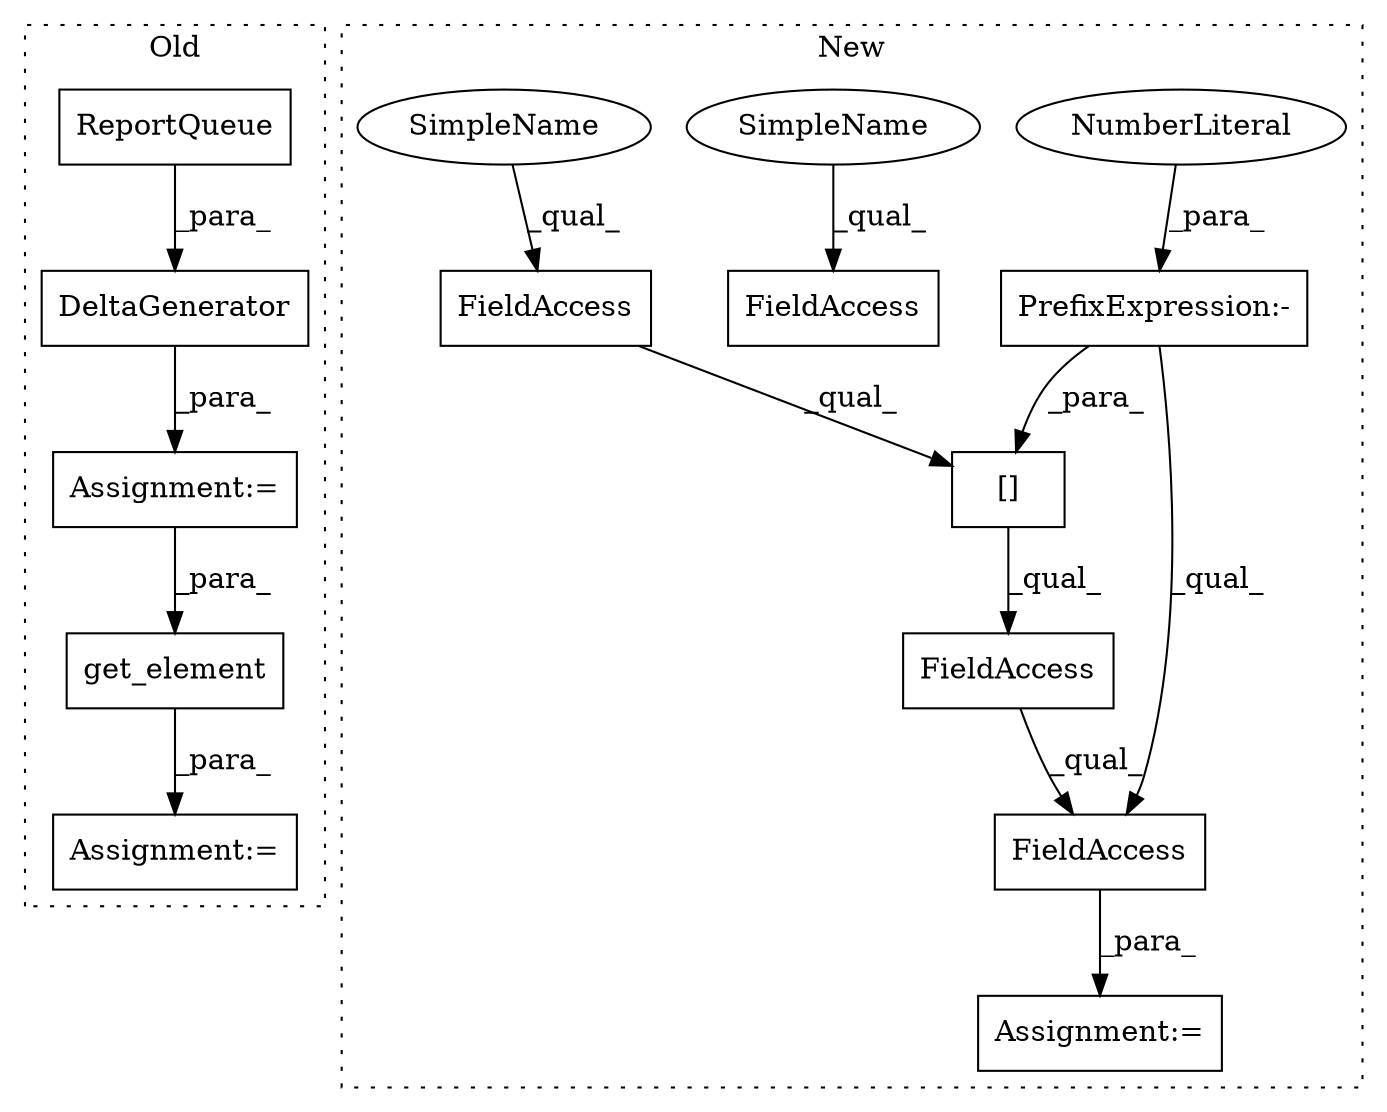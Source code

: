 digraph G {
subgraph cluster0 {
1 [label="ReportQueue" a="32" s="10515" l="13" shape="box"];
3 [label="get_element" a="32" s="10725,10739" l="12,1" shape="box"];
4 [label="DeltaGenerator" a="32" s="10500,10528" l="15,1" shape="box"];
12 [label="Assignment:=" a="7" s="10724" l="1" shape="box"];
13 [label="Assignment:=" a="7" s="10499" l="1" shape="box"];
label = "Old";
style="dotted";
}
subgraph cluster1 {
2 [label="[]" a="2" s="11092,11105" l="11,1" shape="box"];
5 [label="FieldAccess" a="22" s="11092" l="20" shape="box"];
6 [label="FieldAccess" a="22" s="11092" l="32" shape="box"];
7 [label="FieldAccess" a="22" s="11092" l="10" shape="box"];
8 [label="FieldAccess" a="22" s="10941" l="10" shape="box"];
9 [label="PrefixExpression:-" a="38" s="11103" l="1" shape="box"];
10 [label="NumberLiteral" a="34" s="11104" l="1" shape="ellipse"];
11 [label="Assignment:=" a="7" s="11091" l="1" shape="box"];
14 [label="SimpleName" a="42" s="10941" l="4" shape="ellipse"];
15 [label="SimpleName" a="42" s="11092" l="4" shape="ellipse"];
label = "New";
style="dotted";
}
1 -> 4 [label="_para_"];
2 -> 5 [label="_qual_"];
3 -> 12 [label="_para_"];
4 -> 13 [label="_para_"];
5 -> 6 [label="_qual_"];
6 -> 11 [label="_para_"];
7 -> 2 [label="_qual_"];
9 -> 2 [label="_para_"];
9 -> 6 [label="_qual_"];
10 -> 9 [label="_para_"];
13 -> 3 [label="_para_"];
14 -> 8 [label="_qual_"];
15 -> 7 [label="_qual_"];
}